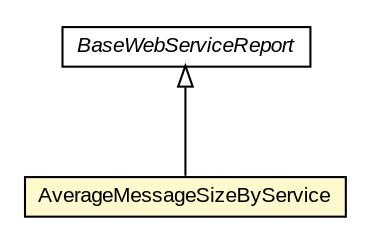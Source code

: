 #!/usr/local/bin/dot
#
# Class diagram 
# Generated by UMLGraph version R5_6-24-gf6e263 (http://www.umlgraph.org/)
#

digraph G {
	edge [fontname="arial",fontsize=10,labelfontname="arial",labelfontsize=10];
	node [fontname="arial",fontsize=10,shape=plaintext];
	nodesep=0.25;
	ranksep=0.5;
	// org.miloss.fgsms.services.rs.impl.reports.ws.BaseWebServiceReport
	c173440 [label=<<table title="org.miloss.fgsms.services.rs.impl.reports.ws.BaseWebServiceReport" border="0" cellborder="1" cellspacing="0" cellpadding="2" port="p" href="./BaseWebServiceReport.html">
		<tr><td><table border="0" cellspacing="0" cellpadding="1">
<tr><td align="center" balign="center"><font face="arial italic"> BaseWebServiceReport </font></td></tr>
		</table></td></tr>
		</table>>, URL="./BaseWebServiceReport.html", fontname="arial", fontcolor="black", fontsize=10.0];
	// org.miloss.fgsms.services.rs.impl.reports.ws.AverageMessageSizeByService
	c173444 [label=<<table title="org.miloss.fgsms.services.rs.impl.reports.ws.AverageMessageSizeByService" border="0" cellborder="1" cellspacing="0" cellpadding="2" port="p" bgcolor="lemonChiffon" href="./AverageMessageSizeByService.html">
		<tr><td><table border="0" cellspacing="0" cellpadding="1">
<tr><td align="center" balign="center"> AverageMessageSizeByService </td></tr>
		</table></td></tr>
		</table>>, URL="./AverageMessageSizeByService.html", fontname="arial", fontcolor="black", fontsize=10.0];
	//org.miloss.fgsms.services.rs.impl.reports.ws.AverageMessageSizeByService extends org.miloss.fgsms.services.rs.impl.reports.ws.BaseWebServiceReport
	c173440:p -> c173444:p [dir=back,arrowtail=empty];
}

